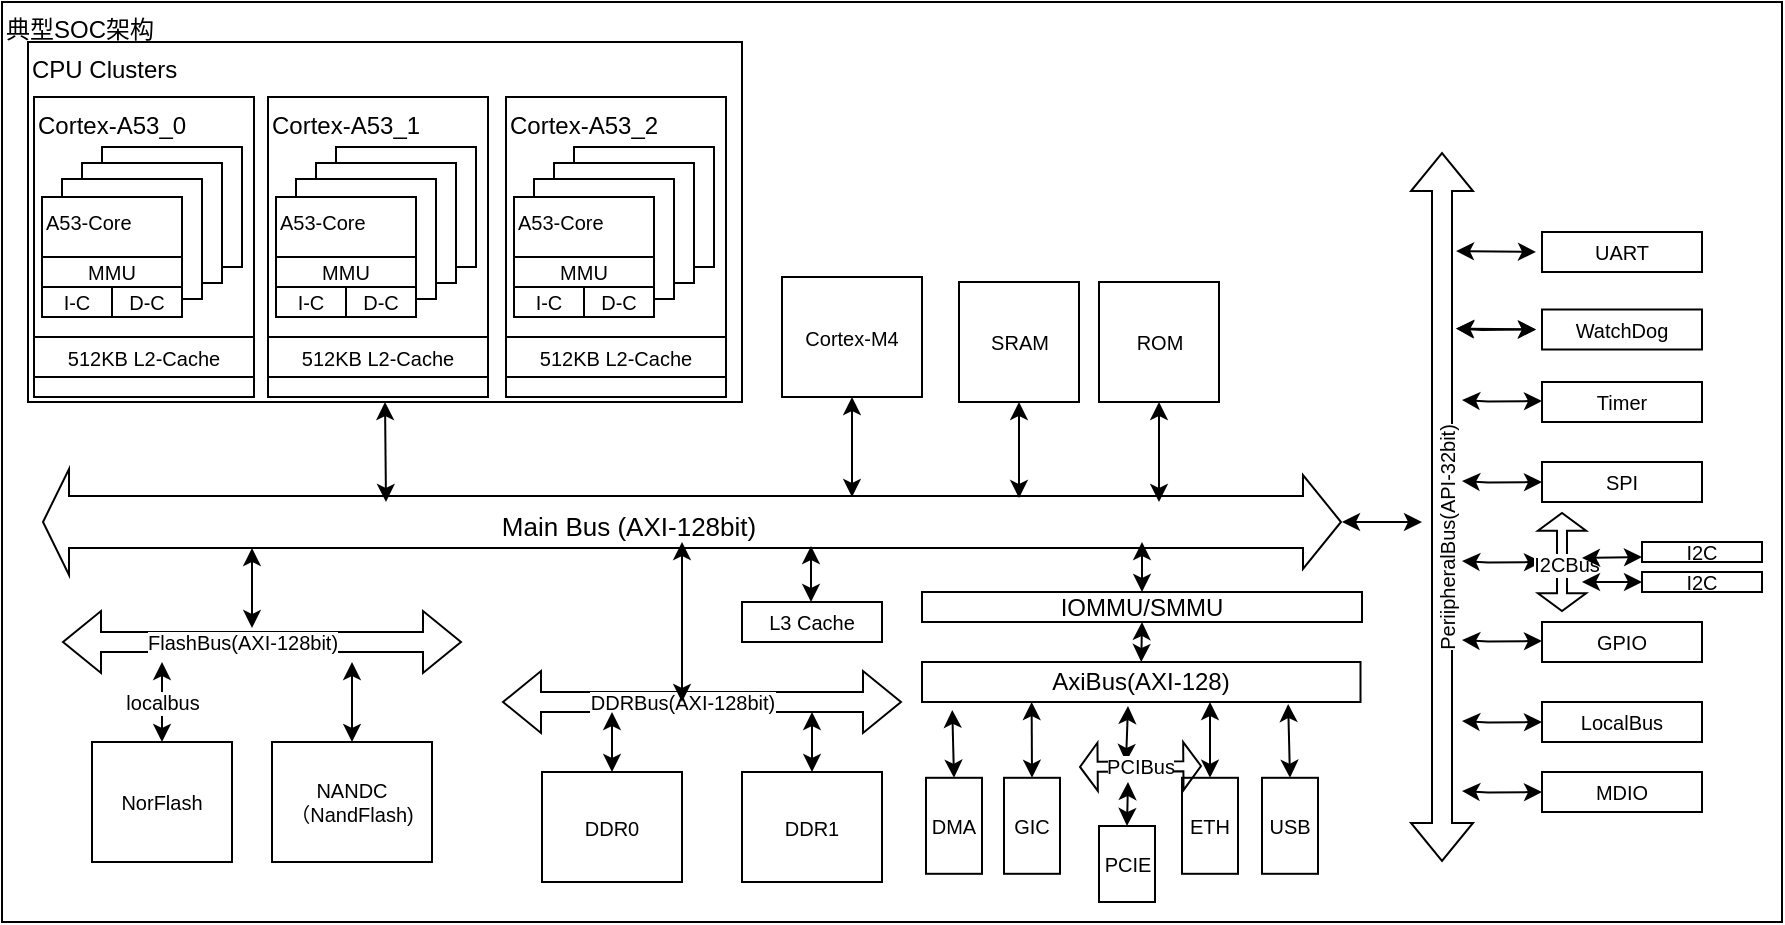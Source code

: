 <mxfile version="16.6.1" type="github" pages="2">
  <diagram id="RcyMune0KPW6Q-b5uWD_" name="SOC-ARCH">
    <mxGraphModel dx="1422" dy="849" grid="1" gridSize="10" guides="1" tooltips="1" connect="1" arrows="1" fold="1" page="1" pageScale="1" pageWidth="827" pageHeight="1169" math="0" shadow="0">
      <root>
        <mxCell id="0" />
        <mxCell id="1" parent="0" />
        <mxCell id="pj2IaiO7m8OMm6TyGpw1-1" value="&lt;font style=&quot;font-size: 12px&quot;&gt;典型SOC架构&lt;/font&gt;" style="rounded=0;whiteSpace=wrap;html=1;fontSize=8;align=left;verticalAlign=top;" vertex="1" parent="1">
          <mxGeometry x="20" y="50" width="890" height="460" as="geometry" />
        </mxCell>
        <mxCell id="pj2IaiO7m8OMm6TyGpw1-2" value="CPU Clusters" style="rounded=0;whiteSpace=wrap;html=1;align=left;verticalAlign=top;" vertex="1" parent="1">
          <mxGeometry x="33" y="70" width="357" height="180" as="geometry" />
        </mxCell>
        <mxCell id="pj2IaiO7m8OMm6TyGpw1-3" value="Cortex-A53_0" style="rounded=0;whiteSpace=wrap;html=1;align=left;horizontal=1;verticalAlign=top;" vertex="1" parent="1">
          <mxGeometry x="36" y="97.5" width="110" height="150" as="geometry" />
        </mxCell>
        <mxCell id="pj2IaiO7m8OMm6TyGpw1-4" value="" style="rounded=0;whiteSpace=wrap;html=1;align=left;verticalAlign=top;fontSize=9;" vertex="1" parent="1">
          <mxGeometry x="70" y="122.5" width="70" height="60" as="geometry" />
        </mxCell>
        <mxCell id="pj2IaiO7m8OMm6TyGpw1-5" value="" style="rounded=0;whiteSpace=wrap;html=1;align=left;verticalAlign=top;fontSize=9;" vertex="1" parent="1">
          <mxGeometry x="60" y="130.5" width="70" height="60" as="geometry" />
        </mxCell>
        <mxCell id="pj2IaiO7m8OMm6TyGpw1-6" value="" style="rounded=0;whiteSpace=wrap;html=1;align=left;verticalAlign=top;fontSize=9;" vertex="1" parent="1">
          <mxGeometry x="50" y="138.5" width="70" height="60" as="geometry" />
        </mxCell>
        <mxCell id="pj2IaiO7m8OMm6TyGpw1-7" value="&lt;span style=&quot;font-size: 10px&quot;&gt;A53-Core&lt;/span&gt;" style="rounded=0;whiteSpace=wrap;html=1;align=left;verticalAlign=top;fontSize=9;" vertex="1" parent="1">
          <mxGeometry x="40" y="147.5" width="70" height="60" as="geometry" />
        </mxCell>
        <mxCell id="pj2IaiO7m8OMm6TyGpw1-8" value="GIC" style="rounded=0;whiteSpace=wrap;html=1;fontSize=10;" vertex="1" parent="1">
          <mxGeometry x="521" y="437.9" width="28" height="48" as="geometry" />
        </mxCell>
        <mxCell id="pj2IaiO7m8OMm6TyGpw1-9" value="" style="shape=flexArrow;endArrow=classic;startArrow=classic;html=1;rounded=0;fontSize=10;startWidth=26;startSize=4;width=26;" edge="1" parent="1">
          <mxGeometry width="100" height="100" relative="1" as="geometry">
            <mxPoint x="40" y="310" as="sourcePoint" />
            <mxPoint x="690" y="310" as="targetPoint" />
          </mxGeometry>
        </mxCell>
        <mxCell id="pj2IaiO7m8OMm6TyGpw1-10" value="Main Bus (AXI-128bit)" style="edgeLabel;html=1;align=center;verticalAlign=middle;resizable=0;points=[];fontSize=13;" vertex="1" connectable="0" parent="pj2IaiO7m8OMm6TyGpw1-9">
          <mxGeometry x="-0.099" y="-2" relative="1" as="geometry">
            <mxPoint as="offset" />
          </mxGeometry>
        </mxCell>
        <mxCell id="pj2IaiO7m8OMm6TyGpw1-11" value="SRAM" style="rounded=0;whiteSpace=wrap;html=1;fontSize=10;" vertex="1" parent="1">
          <mxGeometry x="498.5" y="190" width="60" height="60" as="geometry" />
        </mxCell>
        <mxCell id="pj2IaiO7m8OMm6TyGpw1-12" value="NorFlash" style="rounded=0;whiteSpace=wrap;html=1;fontSize=10;" vertex="1" parent="1">
          <mxGeometry x="65" y="420" width="70" height="60" as="geometry" />
        </mxCell>
        <mxCell id="pj2IaiO7m8OMm6TyGpw1-13" value="DDR0" style="rounded=0;whiteSpace=wrap;html=1;fontSize=10;" vertex="1" parent="1">
          <mxGeometry x="290" y="435" width="70" height="55" as="geometry" />
        </mxCell>
        <mxCell id="pj2IaiO7m8OMm6TyGpw1-14" value="" style="shape=flexArrow;endArrow=classic;startArrow=classic;html=1;rounded=0;fontSize=10;" edge="1" parent="1">
          <mxGeometry width="100" height="100" relative="1" as="geometry">
            <mxPoint x="50" y="370" as="sourcePoint" />
            <mxPoint x="250" y="370" as="targetPoint" />
          </mxGeometry>
        </mxCell>
        <mxCell id="pj2IaiO7m8OMm6TyGpw1-15" value="FlashBus(AXI-128bit)" style="edgeLabel;html=1;align=center;verticalAlign=middle;resizable=0;points=[];fontSize=10;" vertex="1" connectable="0" parent="pj2IaiO7m8OMm6TyGpw1-14">
          <mxGeometry x="-0.099" y="-2" relative="1" as="geometry">
            <mxPoint y="-2" as="offset" />
          </mxGeometry>
        </mxCell>
        <mxCell id="pj2IaiO7m8OMm6TyGpw1-16" value="NANDC&lt;br&gt;（NandFlash)" style="rounded=0;whiteSpace=wrap;html=1;fontSize=10;" vertex="1" parent="1">
          <mxGeometry x="155" y="420" width="80" height="60" as="geometry" />
        </mxCell>
        <mxCell id="pj2IaiO7m8OMm6TyGpw1-17" value="DMA" style="rounded=0;whiteSpace=wrap;html=1;fontSize=10;" vertex="1" parent="1">
          <mxGeometry x="482" y="437.9" width="28" height="48" as="geometry" />
        </mxCell>
        <mxCell id="pj2IaiO7m8OMm6TyGpw1-18" value="" style="shape=flexArrow;endArrow=classic;startArrow=classic;html=1;rounded=0;fontSize=10;" edge="1" parent="1">
          <mxGeometry width="100" height="100" relative="1" as="geometry">
            <mxPoint x="270" y="400" as="sourcePoint" />
            <mxPoint x="470" y="400" as="targetPoint" />
          </mxGeometry>
        </mxCell>
        <mxCell id="pj2IaiO7m8OMm6TyGpw1-19" value="DDRBus(AXI-128bit)" style="edgeLabel;html=1;align=center;verticalAlign=middle;resizable=0;points=[];fontSize=10;" vertex="1" connectable="0" parent="pj2IaiO7m8OMm6TyGpw1-18">
          <mxGeometry x="-0.099" y="-2" relative="1" as="geometry">
            <mxPoint y="-2" as="offset" />
          </mxGeometry>
        </mxCell>
        <mxCell id="pj2IaiO7m8OMm6TyGpw1-20" value="MMU" style="rounded=0;whiteSpace=wrap;html=1;fontSize=10;" vertex="1" parent="1">
          <mxGeometry x="40" y="177.5" width="70" height="15" as="geometry" />
        </mxCell>
        <mxCell id="pj2IaiO7m8OMm6TyGpw1-21" value="IOMMU/SMMU" style="rounded=0;whiteSpace=wrap;html=1;fontSize=12;" vertex="1" parent="1">
          <mxGeometry x="480" y="345" width="220" height="15" as="geometry" />
        </mxCell>
        <mxCell id="pj2IaiO7m8OMm6TyGpw1-22" value="" style="endArrow=classic;startArrow=classic;html=1;rounded=0;fontSize=10;entryX=0.5;entryY=0;entryDx=0;entryDy=0;" edge="1" parent="1" target="pj2IaiO7m8OMm6TyGpw1-21">
          <mxGeometry width="50" height="50" relative="1" as="geometry">
            <mxPoint x="590" y="320" as="sourcePoint" />
            <mxPoint x="655" y="177.5" as="targetPoint" />
          </mxGeometry>
        </mxCell>
        <mxCell id="pj2IaiO7m8OMm6TyGpw1-23" value="PCIE" style="rounded=0;whiteSpace=wrap;html=1;fontSize=10;" vertex="1" parent="1">
          <mxGeometry x="568.5" y="462" width="28" height="38" as="geometry" />
        </mxCell>
        <mxCell id="pj2IaiO7m8OMm6TyGpw1-24" value="" style="endArrow=classic;startArrow=classic;html=1;rounded=0;fontSize=10;entryX=0.5;entryY=1;entryDx=0;entryDy=0;" edge="1" parent="1" target="pj2IaiO7m8OMm6TyGpw1-11">
          <mxGeometry width="50" height="50" relative="1" as="geometry">
            <mxPoint x="528.5" y="298.0" as="sourcePoint" />
            <mxPoint x="717" y="257.5" as="targetPoint" />
          </mxGeometry>
        </mxCell>
        <mxCell id="pj2IaiO7m8OMm6TyGpw1-25" value="" style="endArrow=classic;startArrow=classic;html=1;rounded=0;fontSize=10;entryX=0.5;entryY=0;entryDx=0;entryDy=0;exitX=0.25;exitY=1;exitDx=0;exitDy=0;" edge="1" parent="1" source="pj2IaiO7m8OMm6TyGpw1-50" target="pj2IaiO7m8OMm6TyGpw1-8">
          <mxGeometry width="50" height="50" relative="1" as="geometry">
            <mxPoint x="560" y="407.9" as="sourcePoint" />
            <mxPoint x="563" y="552.9" as="targetPoint" />
          </mxGeometry>
        </mxCell>
        <mxCell id="pj2IaiO7m8OMm6TyGpw1-26" value="" style="endArrow=classic;startArrow=classic;html=1;rounded=0;fontSize=10;entryX=0.5;entryY=1;entryDx=0;entryDy=0;" edge="1" parent="1" target="pj2IaiO7m8OMm6TyGpw1-2">
          <mxGeometry width="50" height="50" relative="1" as="geometry">
            <mxPoint x="212" y="300" as="sourcePoint" />
            <mxPoint x="485" y="260" as="targetPoint" />
          </mxGeometry>
        </mxCell>
        <mxCell id="pj2IaiO7m8OMm6TyGpw1-27" value="" style="endArrow=classic;startArrow=classic;html=1;rounded=0;fontSize=10;" edge="1" parent="1">
          <mxGeometry width="50" height="50" relative="1" as="geometry">
            <mxPoint x="145" y="363" as="sourcePoint" />
            <mxPoint x="145" y="323.0" as="targetPoint" />
          </mxGeometry>
        </mxCell>
        <mxCell id="pj2IaiO7m8OMm6TyGpw1-28" value="localbus" style="endArrow=classic;startArrow=classic;html=1;rounded=0;fontSize=10;" edge="1" parent="1">
          <mxGeometry width="50" height="50" relative="1" as="geometry">
            <mxPoint x="100" y="420" as="sourcePoint" />
            <mxPoint x="100" y="380" as="targetPoint" />
          </mxGeometry>
        </mxCell>
        <mxCell id="pj2IaiO7m8OMm6TyGpw1-29" value="" style="endArrow=classic;startArrow=classic;html=1;rounded=0;fontSize=10;" edge="1" parent="1">
          <mxGeometry width="50" height="50" relative="1" as="geometry">
            <mxPoint x="195" y="420" as="sourcePoint" />
            <mxPoint x="195" y="380" as="targetPoint" />
          </mxGeometry>
        </mxCell>
        <mxCell id="pj2IaiO7m8OMm6TyGpw1-30" value="DDR1" style="rounded=0;whiteSpace=wrap;html=1;fontSize=10;" vertex="1" parent="1">
          <mxGeometry x="390" y="435" width="70" height="55" as="geometry" />
        </mxCell>
        <mxCell id="pj2IaiO7m8OMm6TyGpw1-31" value="" style="endArrow=classic;startArrow=classic;html=1;rounded=0;fontSize=10;" edge="1" parent="1">
          <mxGeometry width="50" height="50" relative="1" as="geometry">
            <mxPoint x="424.5" y="350" as="sourcePoint" />
            <mxPoint x="424.5" y="322" as="targetPoint" />
          </mxGeometry>
        </mxCell>
        <mxCell id="pj2IaiO7m8OMm6TyGpw1-32" value="" style="endArrow=classic;startArrow=classic;html=1;rounded=0;fontSize=10;exitX=0.5;exitY=0;exitDx=0;exitDy=0;" edge="1" parent="1" source="pj2IaiO7m8OMm6TyGpw1-13">
          <mxGeometry width="50" height="50" relative="1" as="geometry">
            <mxPoint x="370" y="385" as="sourcePoint" />
            <mxPoint x="325" y="405" as="targetPoint" />
          </mxGeometry>
        </mxCell>
        <mxCell id="pj2IaiO7m8OMm6TyGpw1-33" value="" style="endArrow=classic;startArrow=classic;html=1;rounded=0;fontSize=10;exitX=0.5;exitY=0;exitDx=0;exitDy=0;" edge="1" parent="1" source="pj2IaiO7m8OMm6TyGpw1-30">
          <mxGeometry width="50" height="50" relative="1" as="geometry">
            <mxPoint x="335" y="445" as="sourcePoint" />
            <mxPoint x="425" y="405" as="targetPoint" />
          </mxGeometry>
        </mxCell>
        <mxCell id="pj2IaiO7m8OMm6TyGpw1-34" value="" style="shape=flexArrow;endArrow=classic;startArrow=classic;html=1;rounded=0;fontSize=10;" edge="1" parent="1">
          <mxGeometry width="100" height="100" relative="1" as="geometry">
            <mxPoint x="740" y="480" as="sourcePoint" />
            <mxPoint x="740" y="125" as="targetPoint" />
          </mxGeometry>
        </mxCell>
        <mxCell id="pj2IaiO7m8OMm6TyGpw1-35" value="PeriipheralBus(API-32bit)" style="edgeLabel;html=1;align=center;verticalAlign=middle;resizable=0;points=[];fontSize=10;horizontal=0;" vertex="1" connectable="0" parent="pj2IaiO7m8OMm6TyGpw1-34">
          <mxGeometry x="-0.099" y="-2" relative="1" as="geometry">
            <mxPoint y="-2" as="offset" />
          </mxGeometry>
        </mxCell>
        <mxCell id="pj2IaiO7m8OMm6TyGpw1-36" value="" style="endArrow=classic;startArrow=classic;html=1;rounded=0;fontSize=10;" edge="1" parent="1">
          <mxGeometry width="50" height="50" relative="1" as="geometry">
            <mxPoint x="690" y="310" as="sourcePoint" />
            <mxPoint x="730" y="310" as="targetPoint" />
          </mxGeometry>
        </mxCell>
        <mxCell id="pj2IaiO7m8OMm6TyGpw1-37" value="UART" style="rounded=0;whiteSpace=wrap;html=1;fontSize=10;horizontal=1;" vertex="1" parent="1">
          <mxGeometry x="790" y="165" width="80" height="20" as="geometry" />
        </mxCell>
        <mxCell id="pj2IaiO7m8OMm6TyGpw1-38" value="" style="endArrow=classic;startArrow=classic;html=1;rounded=0;fontSize=10;" edge="1" parent="1">
          <mxGeometry width="50" height="50" relative="1" as="geometry">
            <mxPoint x="747.0" y="174.5" as="sourcePoint" />
            <mxPoint x="787.0" y="175" as="targetPoint" />
          </mxGeometry>
        </mxCell>
        <mxCell id="pj2IaiO7m8OMm6TyGpw1-39" value="Cortex-M4" style="rounded=0;whiteSpace=wrap;html=1;fontSize=10;" vertex="1" parent="1">
          <mxGeometry x="410" y="187.5" width="70" height="60" as="geometry" />
        </mxCell>
        <mxCell id="pj2IaiO7m8OMm6TyGpw1-40" value="" style="endArrow=classic;startArrow=classic;html=1;rounded=0;fontSize=10;entryX=0.5;entryY=1;entryDx=0;entryDy=0;" edge="1" parent="1" target="pj2IaiO7m8OMm6TyGpw1-39">
          <mxGeometry width="50" height="50" relative="1" as="geometry">
            <mxPoint x="445" y="297.5" as="sourcePoint" />
            <mxPoint x="595" y="257.5" as="targetPoint" />
          </mxGeometry>
        </mxCell>
        <mxCell id="pj2IaiO7m8OMm6TyGpw1-41" value="WatchDog" style="rounded=0;whiteSpace=wrap;html=1;fontSize=10;horizontal=1;" vertex="1" parent="1">
          <mxGeometry x="790" y="203.75" width="80" height="20" as="geometry" />
        </mxCell>
        <mxCell id="pj2IaiO7m8OMm6TyGpw1-42" value="Timer" style="rounded=0;whiteSpace=wrap;html=1;fontSize=10;horizontal=1;" vertex="1" parent="1">
          <mxGeometry x="790" y="240" width="80" height="20" as="geometry" />
        </mxCell>
        <mxCell id="pj2IaiO7m8OMm6TyGpw1-43" value="SPI" style="rounded=0;whiteSpace=wrap;html=1;fontSize=10;horizontal=1;" vertex="1" parent="1">
          <mxGeometry x="790" y="280" width="80" height="20" as="geometry" />
        </mxCell>
        <mxCell id="pj2IaiO7m8OMm6TyGpw1-44" value="I2C" style="rounded=0;whiteSpace=wrap;html=1;fontSize=10;horizontal=1;" vertex="1" parent="1">
          <mxGeometry x="840" y="320" width="60" height="10" as="geometry" />
        </mxCell>
        <mxCell id="pj2IaiO7m8OMm6TyGpw1-45" value="GPIO" style="rounded=0;whiteSpace=wrap;html=1;fontSize=10;horizontal=1;" vertex="1" parent="1">
          <mxGeometry x="790" y="360" width="80" height="20" as="geometry" />
        </mxCell>
        <mxCell id="pj2IaiO7m8OMm6TyGpw1-46" value="ROM" style="rounded=0;whiteSpace=wrap;html=1;fontSize=10;" vertex="1" parent="1">
          <mxGeometry x="568.5" y="190" width="60" height="60" as="geometry" />
        </mxCell>
        <mxCell id="pj2IaiO7m8OMm6TyGpw1-47" value="" style="endArrow=classic;startArrow=classic;html=1;rounded=0;fontSize=10;entryX=0.5;entryY=1;entryDx=0;entryDy=0;" edge="1" parent="1" target="pj2IaiO7m8OMm6TyGpw1-46">
          <mxGeometry width="50" height="50" relative="1" as="geometry">
            <mxPoint x="598.5" y="300" as="sourcePoint" />
            <mxPoint x="538.5" y="260" as="targetPoint" />
          </mxGeometry>
        </mxCell>
        <mxCell id="pj2IaiO7m8OMm6TyGpw1-48" value="L3 Cache" style="rounded=0;whiteSpace=wrap;html=1;fontSize=10;" vertex="1" parent="1">
          <mxGeometry x="390" y="350" width="70" height="20" as="geometry" />
        </mxCell>
        <mxCell id="pj2IaiO7m8OMm6TyGpw1-49" value="" style="endArrow=classic;startArrow=classic;html=1;rounded=0;fontSize=10;" edge="1" parent="1">
          <mxGeometry width="50" height="50" relative="1" as="geometry">
            <mxPoint x="360" y="400" as="sourcePoint" />
            <mxPoint x="360" y="320" as="targetPoint" />
          </mxGeometry>
        </mxCell>
        <mxCell id="pj2IaiO7m8OMm6TyGpw1-50" value="AxiBus(AXI-128)" style="rounded=0;whiteSpace=wrap;html=1;fontSize=12;" vertex="1" parent="1">
          <mxGeometry x="480" y="380" width="219.25" height="20" as="geometry" />
        </mxCell>
        <mxCell id="pj2IaiO7m8OMm6TyGpw1-51" value="" style="endArrow=classic;startArrow=classic;html=1;rounded=0;fontSize=10;entryX=0.5;entryY=0;entryDx=0;entryDy=0;exitX=0.5;exitY=1;exitDx=0;exitDy=0;" edge="1" parent="1" source="pj2IaiO7m8OMm6TyGpw1-21" target="pj2IaiO7m8OMm6TyGpw1-50">
          <mxGeometry width="50" height="50" relative="1" as="geometry">
            <mxPoint x="570" y="370" as="sourcePoint" />
            <mxPoint x="580" y="358" as="targetPoint" />
          </mxGeometry>
        </mxCell>
        <mxCell id="pj2IaiO7m8OMm6TyGpw1-52" value="ETH" style="rounded=0;whiteSpace=wrap;html=1;fontSize=10;" vertex="1" parent="1">
          <mxGeometry x="610" y="437.9" width="28" height="48" as="geometry" />
        </mxCell>
        <mxCell id="pj2IaiO7m8OMm6TyGpw1-53" value="" style="endArrow=classic;startArrow=classic;html=1;rounded=0;fontSize=10;" edge="1" parent="1">
          <mxGeometry width="50" height="50" relative="1" as="geometry">
            <mxPoint x="747.0" y="213.25" as="sourcePoint" />
            <mxPoint x="787.0" y="213.75" as="targetPoint" />
          </mxGeometry>
        </mxCell>
        <mxCell id="pj2IaiO7m8OMm6TyGpw1-54" value="" style="endArrow=classic;startArrow=classic;html=1;rounded=0;fontSize=10;" edge="1" parent="1">
          <mxGeometry width="50" height="50" relative="1" as="geometry">
            <mxPoint x="747.0" y="213.25" as="sourcePoint" />
            <mxPoint x="787.0" y="213.75" as="targetPoint" />
            <Array as="points">
              <mxPoint x="760" y="214" />
            </Array>
          </mxGeometry>
        </mxCell>
        <mxCell id="pj2IaiO7m8OMm6TyGpw1-55" value="" style="endArrow=classic;startArrow=classic;html=1;rounded=0;fontSize=10;" edge="1" parent="1">
          <mxGeometry width="50" height="50" relative="1" as="geometry">
            <mxPoint x="750" y="249.0" as="sourcePoint" />
            <mxPoint x="790" y="249.5" as="targetPoint" />
            <Array as="points">
              <mxPoint x="763" y="249.75" />
            </Array>
          </mxGeometry>
        </mxCell>
        <mxCell id="pj2IaiO7m8OMm6TyGpw1-56" value="" style="endArrow=classic;startArrow=classic;html=1;rounded=0;fontSize=10;" edge="1" parent="1">
          <mxGeometry width="50" height="50" relative="1" as="geometry">
            <mxPoint x="750" y="289.5" as="sourcePoint" />
            <mxPoint x="790" y="290" as="targetPoint" />
            <Array as="points">
              <mxPoint x="763" y="290.25" />
            </Array>
          </mxGeometry>
        </mxCell>
        <mxCell id="pj2IaiO7m8OMm6TyGpw1-57" value="" style="endArrow=classic;startArrow=classic;html=1;rounded=0;fontSize=10;" edge="1" parent="1">
          <mxGeometry width="50" height="50" relative="1" as="geometry">
            <mxPoint x="750" y="329.5" as="sourcePoint" />
            <mxPoint x="790" y="330" as="targetPoint" />
            <Array as="points">
              <mxPoint x="763" y="330.25" />
            </Array>
          </mxGeometry>
        </mxCell>
        <mxCell id="pj2IaiO7m8OMm6TyGpw1-58" value="" style="endArrow=classic;startArrow=classic;html=1;rounded=0;fontSize=10;" edge="1" parent="1">
          <mxGeometry width="50" height="50" relative="1" as="geometry">
            <mxPoint x="750" y="369" as="sourcePoint" />
            <mxPoint x="790" y="369.5" as="targetPoint" />
            <Array as="points">
              <mxPoint x="763" y="369.75" />
            </Array>
          </mxGeometry>
        </mxCell>
        <mxCell id="pj2IaiO7m8OMm6TyGpw1-59" value="LocalBus" style="rounded=0;whiteSpace=wrap;html=1;fontSize=10;horizontal=1;" vertex="1" parent="1">
          <mxGeometry x="790" y="400" width="80" height="20" as="geometry" />
        </mxCell>
        <mxCell id="pj2IaiO7m8OMm6TyGpw1-60" value="MDIO" style="rounded=0;whiteSpace=wrap;html=1;fontSize=10;horizontal=1;" vertex="1" parent="1">
          <mxGeometry x="790" y="435" width="80" height="20" as="geometry" />
        </mxCell>
        <mxCell id="pj2IaiO7m8OMm6TyGpw1-61" value="" style="endArrow=classic;startArrow=classic;html=1;rounded=0;fontSize=10;" edge="1" parent="1">
          <mxGeometry width="50" height="50" relative="1" as="geometry">
            <mxPoint x="750" y="409.5" as="sourcePoint" />
            <mxPoint x="790" y="410" as="targetPoint" />
            <Array as="points">
              <mxPoint x="763" y="410.25" />
            </Array>
          </mxGeometry>
        </mxCell>
        <mxCell id="pj2IaiO7m8OMm6TyGpw1-62" value="" style="endArrow=classic;startArrow=classic;html=1;rounded=0;fontSize=10;" edge="1" parent="1">
          <mxGeometry width="50" height="50" relative="1" as="geometry">
            <mxPoint x="750" y="444.5" as="sourcePoint" />
            <mxPoint x="790" y="445" as="targetPoint" />
            <Array as="points">
              <mxPoint x="763" y="445.25" />
            </Array>
          </mxGeometry>
        </mxCell>
        <mxCell id="pj2IaiO7m8OMm6TyGpw1-63" value="&lt;font style=&quot;font-size: 10px&quot;&gt;I-C&lt;/font&gt;" style="rounded=0;whiteSpace=wrap;html=1;fontSize=7;" vertex="1" parent="1">
          <mxGeometry x="40" y="192.5" width="35" height="15" as="geometry" />
        </mxCell>
        <mxCell id="pj2IaiO7m8OMm6TyGpw1-64" value="D-C" style="rounded=0;whiteSpace=wrap;html=1;fontSize=10;" vertex="1" parent="1">
          <mxGeometry x="75" y="192.5" width="35" height="15" as="geometry" />
        </mxCell>
        <mxCell id="pj2IaiO7m8OMm6TyGpw1-65" value="512KB L2-Cache" style="rounded=0;whiteSpace=wrap;html=1;fontSize=10;" vertex="1" parent="1">
          <mxGeometry x="36" y="217.5" width="110" height="20" as="geometry" />
        </mxCell>
        <mxCell id="pj2IaiO7m8OMm6TyGpw1-66" value="Cortex-A53_1" style="rounded=0;whiteSpace=wrap;html=1;align=left;horizontal=1;verticalAlign=top;" vertex="1" parent="1">
          <mxGeometry x="153" y="97.5" width="110" height="150" as="geometry" />
        </mxCell>
        <mxCell id="pj2IaiO7m8OMm6TyGpw1-67" value="" style="rounded=0;whiteSpace=wrap;html=1;align=left;verticalAlign=top;fontSize=9;" vertex="1" parent="1">
          <mxGeometry x="187" y="122.5" width="70" height="60" as="geometry" />
        </mxCell>
        <mxCell id="pj2IaiO7m8OMm6TyGpw1-68" value="" style="rounded=0;whiteSpace=wrap;html=1;align=left;verticalAlign=top;fontSize=9;" vertex="1" parent="1">
          <mxGeometry x="177" y="130.5" width="70" height="60" as="geometry" />
        </mxCell>
        <mxCell id="pj2IaiO7m8OMm6TyGpw1-69" value="" style="rounded=0;whiteSpace=wrap;html=1;align=left;verticalAlign=top;fontSize=9;" vertex="1" parent="1">
          <mxGeometry x="167" y="138.5" width="70" height="60" as="geometry" />
        </mxCell>
        <mxCell id="pj2IaiO7m8OMm6TyGpw1-70" value="&lt;span style=&quot;font-size: 10px&quot;&gt;A53-Core&lt;/span&gt;" style="rounded=0;whiteSpace=wrap;html=1;align=left;verticalAlign=top;fontSize=9;" vertex="1" parent="1">
          <mxGeometry x="157" y="147.5" width="70" height="60" as="geometry" />
        </mxCell>
        <mxCell id="pj2IaiO7m8OMm6TyGpw1-71" value="MMU" style="rounded=0;whiteSpace=wrap;html=1;fontSize=10;" vertex="1" parent="1">
          <mxGeometry x="157" y="177.5" width="70" height="15" as="geometry" />
        </mxCell>
        <mxCell id="pj2IaiO7m8OMm6TyGpw1-72" value="I-C" style="rounded=0;whiteSpace=wrap;html=1;fontSize=10;" vertex="1" parent="1">
          <mxGeometry x="157" y="192.5" width="35" height="15" as="geometry" />
        </mxCell>
        <mxCell id="pj2IaiO7m8OMm6TyGpw1-73" value="D-C" style="rounded=0;whiteSpace=wrap;html=1;fontSize=10;" vertex="1" parent="1">
          <mxGeometry x="192" y="192.5" width="35" height="15" as="geometry" />
        </mxCell>
        <mxCell id="pj2IaiO7m8OMm6TyGpw1-74" value="512KB L2-Cache" style="rounded=0;whiteSpace=wrap;html=1;fontSize=10;" vertex="1" parent="1">
          <mxGeometry x="153" y="217.5" width="110" height="20" as="geometry" />
        </mxCell>
        <mxCell id="pj2IaiO7m8OMm6TyGpw1-75" value="Cortex-A53_2" style="rounded=0;whiteSpace=wrap;html=1;align=left;horizontal=1;verticalAlign=top;" vertex="1" parent="1">
          <mxGeometry x="272" y="97.5" width="110" height="150" as="geometry" />
        </mxCell>
        <mxCell id="pj2IaiO7m8OMm6TyGpw1-76" value="" style="rounded=0;whiteSpace=wrap;html=1;align=left;verticalAlign=top;fontSize=9;" vertex="1" parent="1">
          <mxGeometry x="306" y="122.5" width="70" height="60" as="geometry" />
        </mxCell>
        <mxCell id="pj2IaiO7m8OMm6TyGpw1-77" value="" style="rounded=0;whiteSpace=wrap;html=1;align=left;verticalAlign=top;fontSize=9;" vertex="1" parent="1">
          <mxGeometry x="296" y="130.5" width="70" height="60" as="geometry" />
        </mxCell>
        <mxCell id="pj2IaiO7m8OMm6TyGpw1-78" value="" style="rounded=0;whiteSpace=wrap;html=1;align=left;verticalAlign=top;fontSize=9;" vertex="1" parent="1">
          <mxGeometry x="286" y="138.5" width="70" height="60" as="geometry" />
        </mxCell>
        <mxCell id="pj2IaiO7m8OMm6TyGpw1-79" value="&lt;span style=&quot;font-size: 10px&quot;&gt;A53-Core&lt;/span&gt;" style="rounded=0;whiteSpace=wrap;html=1;align=left;verticalAlign=top;fontSize=9;" vertex="1" parent="1">
          <mxGeometry x="276" y="147.5" width="70" height="60" as="geometry" />
        </mxCell>
        <mxCell id="pj2IaiO7m8OMm6TyGpw1-80" value="MMU" style="rounded=0;whiteSpace=wrap;html=1;fontSize=10;" vertex="1" parent="1">
          <mxGeometry x="276" y="177.5" width="70" height="15" as="geometry" />
        </mxCell>
        <mxCell id="pj2IaiO7m8OMm6TyGpw1-81" value="I-C" style="rounded=0;whiteSpace=wrap;html=1;fontSize=10;" vertex="1" parent="1">
          <mxGeometry x="276" y="192.5" width="35" height="15" as="geometry" />
        </mxCell>
        <mxCell id="pj2IaiO7m8OMm6TyGpw1-82" value="D-C" style="rounded=0;whiteSpace=wrap;html=1;fontSize=10;" vertex="1" parent="1">
          <mxGeometry x="311" y="192.5" width="35" height="15" as="geometry" />
        </mxCell>
        <mxCell id="pj2IaiO7m8OMm6TyGpw1-83" value="512KB L2-Cache" style="rounded=0;whiteSpace=wrap;html=1;fontSize=10;" vertex="1" parent="1">
          <mxGeometry x="272" y="217.5" width="110" height="20" as="geometry" />
        </mxCell>
        <mxCell id="pj2IaiO7m8OMm6TyGpw1-84" value="USB" style="rounded=0;whiteSpace=wrap;html=1;fontSize=10;" vertex="1" parent="1">
          <mxGeometry x="650" y="437.9" width="28" height="48" as="geometry" />
        </mxCell>
        <mxCell id="pj2IaiO7m8OMm6TyGpw1-85" value="" style="endArrow=classic;startArrow=classic;html=1;rounded=0;fontSize=10;" edge="1" parent="1">
          <mxGeometry width="50" height="50" relative="1" as="geometry">
            <mxPoint x="583" y="402" as="sourcePoint" />
            <mxPoint x="582.0" y="430" as="targetPoint" />
          </mxGeometry>
        </mxCell>
        <mxCell id="pj2IaiO7m8OMm6TyGpw1-86" value="" style="endArrow=classic;startArrow=classic;html=1;rounded=0;fontSize=10;entryX=0.5;entryY=0;entryDx=0;entryDy=0;" edge="1" parent="1" target="pj2IaiO7m8OMm6TyGpw1-52">
          <mxGeometry width="50" height="50" relative="1" as="geometry">
            <mxPoint x="624.0" y="400" as="sourcePoint" />
            <mxPoint x="592.5" y="447.9" as="targetPoint" />
          </mxGeometry>
        </mxCell>
        <mxCell id="pj2IaiO7m8OMm6TyGpw1-87" value="" style="endArrow=classic;startArrow=classic;html=1;rounded=0;fontSize=10;entryX=0.5;entryY=0;entryDx=0;entryDy=0;exitX=0.835;exitY=1.05;exitDx=0;exitDy=0;exitPerimeter=0;" edge="1" parent="1" source="pj2IaiO7m8OMm6TyGpw1-50" target="pj2IaiO7m8OMm6TyGpw1-84">
          <mxGeometry width="50" height="50" relative="1" as="geometry">
            <mxPoint x="630.101" y="410" as="sourcePoint" />
            <mxPoint x="634" y="447.9" as="targetPoint" />
          </mxGeometry>
        </mxCell>
        <mxCell id="pj2IaiO7m8OMm6TyGpw1-88" value="" style="endArrow=classic;startArrow=classic;html=1;fontSize=12;exitX=0.5;exitY=0;exitDx=0;exitDy=0;entryX=0.069;entryY=1.197;entryDx=0;entryDy=0;entryPerimeter=0;" edge="1" parent="1" source="pj2IaiO7m8OMm6TyGpw1-17" target="pj2IaiO7m8OMm6TyGpw1-50">
          <mxGeometry width="50" height="50" relative="1" as="geometry">
            <mxPoint x="470" y="580" as="sourcePoint" />
            <mxPoint x="520" y="530" as="targetPoint" />
          </mxGeometry>
        </mxCell>
        <mxCell id="pj2IaiO7m8OMm6TyGpw1-89" value="" style="shape=flexArrow;endArrow=classic;startArrow=classic;html=1;rounded=0;fontSize=10;width=5;endSize=2.608;endWidth=18.056;startWidth=18.056;startSize=2.608;" edge="1" parent="1">
          <mxGeometry width="100" height="100" relative="1" as="geometry">
            <mxPoint x="800" y="355" as="sourcePoint" />
            <mxPoint x="800" y="305" as="targetPoint" />
          </mxGeometry>
        </mxCell>
        <mxCell id="pj2IaiO7m8OMm6TyGpw1-90" value="I2CBus" style="edgeLabel;html=1;align=center;verticalAlign=middle;resizable=0;points=[];fontSize=10;" vertex="1" connectable="0" parent="pj2IaiO7m8OMm6TyGpw1-89">
          <mxGeometry x="-0.099" y="-2" relative="1" as="geometry">
            <mxPoint y="-2" as="offset" />
          </mxGeometry>
        </mxCell>
        <mxCell id="pj2IaiO7m8OMm6TyGpw1-91" value="" style="endArrow=classic;startArrow=classic;html=1;rounded=0;fontSize=10;entryX=0;entryY=0.75;entryDx=0;entryDy=0;" edge="1" parent="1" target="pj2IaiO7m8OMm6TyGpw1-44">
          <mxGeometry width="50" height="50" relative="1" as="geometry">
            <mxPoint x="810" y="328.0" as="sourcePoint" />
            <mxPoint x="797" y="185" as="targetPoint" />
          </mxGeometry>
        </mxCell>
        <mxCell id="pj2IaiO7m8OMm6TyGpw1-92" value="I2C" style="rounded=0;whiteSpace=wrap;html=1;fontSize=10;horizontal=1;" vertex="1" parent="1">
          <mxGeometry x="840" y="335" width="60" height="10" as="geometry" />
        </mxCell>
        <mxCell id="pj2IaiO7m8OMm6TyGpw1-93" value="" style="endArrow=classic;startArrow=classic;html=1;rounded=0;fontSize=10;entryX=0;entryY=0.5;entryDx=0;entryDy=0;" edge="1" parent="1" target="pj2IaiO7m8OMm6TyGpw1-92">
          <mxGeometry width="50" height="50" relative="1" as="geometry">
            <mxPoint x="810" y="340" as="sourcePoint" />
            <mxPoint x="807" y="195" as="targetPoint" />
          </mxGeometry>
        </mxCell>
        <mxCell id="pj2IaiO7m8OMm6TyGpw1-94" value="PCIBus" style="shape=flexArrow;endArrow=classic;startArrow=classic;html=1;rounded=0;fontSize=10;width=5;endSize=2.608;endWidth=18.056;startWidth=18.056;startSize=2.608;" edge="1" parent="1">
          <mxGeometry width="100" height="100" relative="1" as="geometry">
            <mxPoint x="558.5" y="432.48" as="sourcePoint" />
            <mxPoint x="620" y="432" as="targetPoint" />
          </mxGeometry>
        </mxCell>
        <mxCell id="pj2IaiO7m8OMm6TyGpw1-95" value="" style="endArrow=classic;startArrow=classic;html=1;rounded=0;fontSize=10;entryX=0.5;entryY=0;entryDx=0;entryDy=0;" edge="1" parent="1" target="pj2IaiO7m8OMm6TyGpw1-23">
          <mxGeometry width="50" height="50" relative="1" as="geometry">
            <mxPoint x="583" y="440" as="sourcePoint" />
            <mxPoint x="592" y="440" as="targetPoint" />
          </mxGeometry>
        </mxCell>
      </root>
    </mxGraphModel>
  </diagram>
  <diagram id="nzgBVPFBzrDuf9nMlHNh" name="QEMU-ARCH">
    <mxGraphModel dx="1422" dy="849" grid="1" gridSize="10" guides="1" tooltips="1" connect="1" arrows="1" fold="1" page="1" pageScale="1" pageWidth="827" pageHeight="1169" math="0" shadow="0">
      <root>
        <mxCell id="qz6yE31RNA0X8FO_8M00-0" />
        <mxCell id="qz6yE31RNA0X8FO_8M00-1" parent="qz6yE31RNA0X8FO_8M00-0" />
        <mxCell id="YLtBUcYT7DvWeZ0o3kUy-0" value="&lt;font style=&quot;font-size: 12px&quot;&gt;典型SOC架构&lt;/font&gt;" style="rounded=0;whiteSpace=wrap;html=1;fontSize=8;align=left;verticalAlign=top;" vertex="1" parent="qz6yE31RNA0X8FO_8M00-1">
          <mxGeometry x="20" y="40" width="860" height="480" as="geometry" />
        </mxCell>
        <mxCell id="qz6yE31RNA0X8FO_8M00-91" value="SampleMachineState/Class" style="text;whiteSpace=wrap;html=1;fontSize=8;fillColor=#fff2cc;strokeColor=#d6b656;" parent="qz6yE31RNA0X8FO_8M00-1" vertex="1">
          <mxGeometry x="88" y="45" width="152" height="20" as="geometry" />
        </mxCell>
        <mxCell id="YLtBUcYT7DvWeZ0o3kUy-1" value="CPU Clusters" style="rounded=0;whiteSpace=wrap;html=1;align=left;verticalAlign=top;" vertex="1" parent="qz6yE31RNA0X8FO_8M00-1">
          <mxGeometry x="33" y="70" width="357" height="180" as="geometry" />
        </mxCell>
        <mxCell id="YLtBUcYT7DvWeZ0o3kUy-2" value="Cortex-A53_0" style="rounded=0;whiteSpace=wrap;html=1;align=left;horizontal=1;verticalAlign=top;" vertex="1" parent="qz6yE31RNA0X8FO_8M00-1">
          <mxGeometry x="36" y="97.5" width="110" height="150" as="geometry" />
        </mxCell>
        <mxCell id="YLtBUcYT7DvWeZ0o3kUy-3" value="" style="rounded=0;whiteSpace=wrap;html=1;align=left;verticalAlign=top;fontSize=9;" vertex="1" parent="qz6yE31RNA0X8FO_8M00-1">
          <mxGeometry x="70" y="122.5" width="70" height="60" as="geometry" />
        </mxCell>
        <mxCell id="YLtBUcYT7DvWeZ0o3kUy-4" value="" style="rounded=0;whiteSpace=wrap;html=1;align=left;verticalAlign=top;fontSize=9;" vertex="1" parent="qz6yE31RNA0X8FO_8M00-1">
          <mxGeometry x="60" y="130.5" width="70" height="60" as="geometry" />
        </mxCell>
        <mxCell id="YLtBUcYT7DvWeZ0o3kUy-5" value="" style="rounded=0;whiteSpace=wrap;html=1;align=left;verticalAlign=top;fontSize=9;" vertex="1" parent="qz6yE31RNA0X8FO_8M00-1">
          <mxGeometry x="50" y="138.5" width="70" height="60" as="geometry" />
        </mxCell>
        <mxCell id="YLtBUcYT7DvWeZ0o3kUy-6" value="&lt;span style=&quot;font-size: 10px&quot;&gt;A53-Core&lt;/span&gt;" style="rounded=0;whiteSpace=wrap;html=1;align=left;verticalAlign=top;fontSize=9;" vertex="1" parent="qz6yE31RNA0X8FO_8M00-1">
          <mxGeometry x="40" y="147.5" width="70" height="60" as="geometry" />
        </mxCell>
        <mxCell id="YLtBUcYT7DvWeZ0o3kUy-7" value="GIC" style="rounded=0;whiteSpace=wrap;html=1;fontSize=10;" vertex="1" parent="qz6yE31RNA0X8FO_8M00-1">
          <mxGeometry x="540" y="450" width="40" height="60" as="geometry" />
        </mxCell>
        <mxCell id="YLtBUcYT7DvWeZ0o3kUy-8" value="" style="shape=flexArrow;endArrow=classic;startArrow=classic;html=1;rounded=0;fontSize=10;startWidth=26;startSize=4;width=26;" edge="1" parent="qz6yE31RNA0X8FO_8M00-1">
          <mxGeometry width="100" height="100" relative="1" as="geometry">
            <mxPoint x="40" y="310" as="sourcePoint" />
            <mxPoint x="690" y="310" as="targetPoint" />
          </mxGeometry>
        </mxCell>
        <mxCell id="YLtBUcYT7DvWeZ0o3kUy-9" value="Main Bus (AXI-128bit)" style="edgeLabel;html=1;align=center;verticalAlign=middle;resizable=0;points=[];fontSize=13;" vertex="1" connectable="0" parent="YLtBUcYT7DvWeZ0o3kUy-8">
          <mxGeometry x="-0.099" y="-2" relative="1" as="geometry">
            <mxPoint as="offset" />
          </mxGeometry>
        </mxCell>
        <mxCell id="YLtBUcYT7DvWeZ0o3kUy-10" value="SRAM" style="rounded=0;whiteSpace=wrap;html=1;fontSize=10;" vertex="1" parent="qz6yE31RNA0X8FO_8M00-1">
          <mxGeometry x="498.5" y="190" width="60" height="60" as="geometry" />
        </mxCell>
        <mxCell id="YLtBUcYT7DvWeZ0o3kUy-11" value="NorFlash" style="rounded=0;whiteSpace=wrap;html=1;fontSize=10;" vertex="1" parent="qz6yE31RNA0X8FO_8M00-1">
          <mxGeometry x="65" y="420" width="70" height="60" as="geometry" />
        </mxCell>
        <mxCell id="YLtBUcYT7DvWeZ0o3kUy-12" value="DDR0" style="rounded=0;whiteSpace=wrap;html=1;fontSize=10;" vertex="1" parent="qz6yE31RNA0X8FO_8M00-1">
          <mxGeometry x="290" y="435" width="70" height="60" as="geometry" />
        </mxCell>
        <mxCell id="YLtBUcYT7DvWeZ0o3kUy-13" value="" style="shape=flexArrow;endArrow=classic;startArrow=classic;html=1;rounded=0;fontSize=10;" edge="1" parent="qz6yE31RNA0X8FO_8M00-1">
          <mxGeometry width="100" height="100" relative="1" as="geometry">
            <mxPoint x="50" y="370" as="sourcePoint" />
            <mxPoint x="250" y="370" as="targetPoint" />
          </mxGeometry>
        </mxCell>
        <mxCell id="YLtBUcYT7DvWeZ0o3kUy-14" value="FlashBus(AXI-128bit)" style="edgeLabel;html=1;align=center;verticalAlign=middle;resizable=0;points=[];fontSize=10;" vertex="1" connectable="0" parent="YLtBUcYT7DvWeZ0o3kUy-13">
          <mxGeometry x="-0.099" y="-2" relative="1" as="geometry">
            <mxPoint y="-2" as="offset" />
          </mxGeometry>
        </mxCell>
        <mxCell id="YLtBUcYT7DvWeZ0o3kUy-15" value="NANDC&lt;br&gt;（NandFlash)" style="rounded=0;whiteSpace=wrap;html=1;fontSize=10;" vertex="1" parent="qz6yE31RNA0X8FO_8M00-1">
          <mxGeometry x="155" y="420" width="80" height="60" as="geometry" />
        </mxCell>
        <mxCell id="YLtBUcYT7DvWeZ0o3kUy-16" value="DMA" style="rounded=0;whiteSpace=wrap;html=1;fontSize=10;" vertex="1" parent="qz6yE31RNA0X8FO_8M00-1">
          <mxGeometry x="480" y="450" width="40" height="60" as="geometry" />
        </mxCell>
        <mxCell id="YLtBUcYT7DvWeZ0o3kUy-17" value="" style="shape=flexArrow;endArrow=classic;startArrow=classic;html=1;rounded=0;fontSize=10;" edge="1" parent="qz6yE31RNA0X8FO_8M00-1">
          <mxGeometry width="100" height="100" relative="1" as="geometry">
            <mxPoint x="270" y="400" as="sourcePoint" />
            <mxPoint x="470" y="400" as="targetPoint" />
          </mxGeometry>
        </mxCell>
        <mxCell id="YLtBUcYT7DvWeZ0o3kUy-18" value="DDRBus(AXI-128bit)" style="edgeLabel;html=1;align=center;verticalAlign=middle;resizable=0;points=[];fontSize=10;" vertex="1" connectable="0" parent="YLtBUcYT7DvWeZ0o3kUy-17">
          <mxGeometry x="-0.099" y="-2" relative="1" as="geometry">
            <mxPoint y="-2" as="offset" />
          </mxGeometry>
        </mxCell>
        <mxCell id="YLtBUcYT7DvWeZ0o3kUy-19" value="MMU" style="rounded=0;whiteSpace=wrap;html=1;fontSize=10;" vertex="1" parent="qz6yE31RNA0X8FO_8M00-1">
          <mxGeometry x="40" y="177.5" width="70" height="15" as="geometry" />
        </mxCell>
        <mxCell id="YLtBUcYT7DvWeZ0o3kUy-20" value="IOMMU/SMMU" style="rounded=0;whiteSpace=wrap;html=1;fontSize=10;" vertex="1" parent="qz6yE31RNA0X8FO_8M00-1">
          <mxGeometry x="498.5" y="345" width="201.5" height="25" as="geometry" />
        </mxCell>
        <mxCell id="YLtBUcYT7DvWeZ0o3kUy-21" value="" style="endArrow=classic;startArrow=classic;html=1;rounded=0;fontSize=10;exitX=0.5;exitY=0;exitDx=0;exitDy=0;" edge="1" parent="qz6yE31RNA0X8FO_8M00-1" source="YLtBUcYT7DvWeZ0o3kUy-16">
          <mxGeometry width="50" height="50" relative="1" as="geometry">
            <mxPoint x="525" y="580" as="sourcePoint" />
            <mxPoint x="500" y="420" as="targetPoint" />
          </mxGeometry>
        </mxCell>
        <mxCell id="YLtBUcYT7DvWeZ0o3kUy-22" value="" style="endArrow=classic;startArrow=classic;html=1;rounded=0;fontSize=10;entryX=0.5;entryY=0;entryDx=0;entryDy=0;" edge="1" parent="qz6yE31RNA0X8FO_8M00-1" target="YLtBUcYT7DvWeZ0o3kUy-20">
          <mxGeometry width="50" height="50" relative="1" as="geometry">
            <mxPoint x="599" y="320" as="sourcePoint" />
            <mxPoint x="655" y="177.5" as="targetPoint" />
          </mxGeometry>
        </mxCell>
        <mxCell id="YLtBUcYT7DvWeZ0o3kUy-23" value="PCIE" style="rounded=0;whiteSpace=wrap;html=1;fontSize=10;" vertex="1" parent="qz6yE31RNA0X8FO_8M00-1">
          <mxGeometry x="600" y="450" width="40" height="60" as="geometry" />
        </mxCell>
        <mxCell id="YLtBUcYT7DvWeZ0o3kUy-24" value="" style="endArrow=classic;startArrow=classic;html=1;rounded=0;fontSize=10;exitX=0.603;exitY=1.16;exitDx=0;exitDy=0;exitPerimeter=0;entryX=0.5;entryY=0;entryDx=0;entryDy=0;" edge="1" parent="qz6yE31RNA0X8FO_8M00-1" source="YLtBUcYT7DvWeZ0o3kUy-51" target="YLtBUcYT7DvWeZ0o3kUy-23">
          <mxGeometry width="50" height="50" relative="1" as="geometry">
            <mxPoint x="616.475" y="420" as="sourcePoint" />
            <mxPoint x="615" y="475" as="targetPoint" />
          </mxGeometry>
        </mxCell>
        <mxCell id="YLtBUcYT7DvWeZ0o3kUy-25" value="" style="endArrow=classic;startArrow=classic;html=1;rounded=0;fontSize=10;entryX=0.5;entryY=1;entryDx=0;entryDy=0;" edge="1" parent="qz6yE31RNA0X8FO_8M00-1" target="YLtBUcYT7DvWeZ0o3kUy-10">
          <mxGeometry width="50" height="50" relative="1" as="geometry">
            <mxPoint x="528.5" y="298" as="sourcePoint" />
            <mxPoint x="717" y="257.5" as="targetPoint" />
          </mxGeometry>
        </mxCell>
        <mxCell id="YLtBUcYT7DvWeZ0o3kUy-26" value="" style="endArrow=classic;startArrow=classic;html=1;rounded=0;fontSize=10;entryX=0.5;entryY=0;entryDx=0;entryDy=0;" edge="1" parent="qz6yE31RNA0X8FO_8M00-1" target="YLtBUcYT7DvWeZ0o3kUy-7">
          <mxGeometry width="50" height="50" relative="1" as="geometry">
            <mxPoint x="560" y="420" as="sourcePoint" />
            <mxPoint x="563" y="565" as="targetPoint" />
          </mxGeometry>
        </mxCell>
        <mxCell id="YLtBUcYT7DvWeZ0o3kUy-27" value="" style="endArrow=classic;startArrow=classic;html=1;rounded=0;fontSize=10;entryX=0.5;entryY=1;entryDx=0;entryDy=0;" edge="1" parent="qz6yE31RNA0X8FO_8M00-1" target="YLtBUcYT7DvWeZ0o3kUy-1">
          <mxGeometry width="50" height="50" relative="1" as="geometry">
            <mxPoint x="212" y="300" as="sourcePoint" />
            <mxPoint x="485" y="260" as="targetPoint" />
          </mxGeometry>
        </mxCell>
        <mxCell id="YLtBUcYT7DvWeZ0o3kUy-28" value="" style="endArrow=classic;startArrow=classic;html=1;rounded=0;fontSize=10;" edge="1" parent="qz6yE31RNA0X8FO_8M00-1">
          <mxGeometry width="50" height="50" relative="1" as="geometry">
            <mxPoint x="145" y="363" as="sourcePoint" />
            <mxPoint x="145" y="323" as="targetPoint" />
          </mxGeometry>
        </mxCell>
        <mxCell id="YLtBUcYT7DvWeZ0o3kUy-29" value="localbus" style="endArrow=classic;startArrow=classic;html=1;rounded=0;fontSize=10;" edge="1" parent="qz6yE31RNA0X8FO_8M00-1">
          <mxGeometry width="50" height="50" relative="1" as="geometry">
            <mxPoint x="100" y="420" as="sourcePoint" />
            <mxPoint x="100" y="380" as="targetPoint" />
          </mxGeometry>
        </mxCell>
        <mxCell id="YLtBUcYT7DvWeZ0o3kUy-30" value="" style="endArrow=classic;startArrow=classic;html=1;rounded=0;fontSize=10;" edge="1" parent="qz6yE31RNA0X8FO_8M00-1">
          <mxGeometry width="50" height="50" relative="1" as="geometry">
            <mxPoint x="195" y="420" as="sourcePoint" />
            <mxPoint x="195" y="380" as="targetPoint" />
          </mxGeometry>
        </mxCell>
        <mxCell id="YLtBUcYT7DvWeZ0o3kUy-31" value="DDR1" style="rounded=0;whiteSpace=wrap;html=1;fontSize=10;" vertex="1" parent="qz6yE31RNA0X8FO_8M00-1">
          <mxGeometry x="390" y="435" width="70" height="60" as="geometry" />
        </mxCell>
        <mxCell id="YLtBUcYT7DvWeZ0o3kUy-32" value="" style="endArrow=classic;startArrow=classic;html=1;rounded=0;fontSize=10;" edge="1" parent="qz6yE31RNA0X8FO_8M00-1">
          <mxGeometry width="50" height="50" relative="1" as="geometry">
            <mxPoint x="424.5" y="350" as="sourcePoint" />
            <mxPoint x="424.5" y="322" as="targetPoint" />
          </mxGeometry>
        </mxCell>
        <mxCell id="YLtBUcYT7DvWeZ0o3kUy-33" value="" style="endArrow=classic;startArrow=classic;html=1;rounded=0;fontSize=10;exitX=0.5;exitY=0;exitDx=0;exitDy=0;" edge="1" parent="qz6yE31RNA0X8FO_8M00-1" source="YLtBUcYT7DvWeZ0o3kUy-12">
          <mxGeometry width="50" height="50" relative="1" as="geometry">
            <mxPoint x="370" y="385" as="sourcePoint" />
            <mxPoint x="325" y="405" as="targetPoint" />
          </mxGeometry>
        </mxCell>
        <mxCell id="YLtBUcYT7DvWeZ0o3kUy-34" value="" style="endArrow=classic;startArrow=classic;html=1;rounded=0;fontSize=10;exitX=0.5;exitY=0;exitDx=0;exitDy=0;" edge="1" parent="qz6yE31RNA0X8FO_8M00-1" source="YLtBUcYT7DvWeZ0o3kUy-31">
          <mxGeometry width="50" height="50" relative="1" as="geometry">
            <mxPoint x="335" y="445" as="sourcePoint" />
            <mxPoint x="425" y="405" as="targetPoint" />
          </mxGeometry>
        </mxCell>
        <mxCell id="YLtBUcYT7DvWeZ0o3kUy-35" value="" style="shape=flexArrow;endArrow=classic;startArrow=classic;html=1;rounded=0;fontSize=10;" edge="1" parent="qz6yE31RNA0X8FO_8M00-1">
          <mxGeometry width="100" height="100" relative="1" as="geometry">
            <mxPoint x="740" y="480" as="sourcePoint" />
            <mxPoint x="740" y="125" as="targetPoint" />
          </mxGeometry>
        </mxCell>
        <mxCell id="YLtBUcYT7DvWeZ0o3kUy-36" value="PeriipheralBus(API-32bit)" style="edgeLabel;html=1;align=center;verticalAlign=middle;resizable=0;points=[];fontSize=10;horizontal=0;" vertex="1" connectable="0" parent="YLtBUcYT7DvWeZ0o3kUy-35">
          <mxGeometry x="-0.099" y="-2" relative="1" as="geometry">
            <mxPoint y="-2" as="offset" />
          </mxGeometry>
        </mxCell>
        <mxCell id="YLtBUcYT7DvWeZ0o3kUy-37" value="" style="endArrow=classic;startArrow=classic;html=1;rounded=0;fontSize=10;" edge="1" parent="qz6yE31RNA0X8FO_8M00-1">
          <mxGeometry width="50" height="50" relative="1" as="geometry">
            <mxPoint x="690" y="310" as="sourcePoint" />
            <mxPoint x="730" y="310" as="targetPoint" />
          </mxGeometry>
        </mxCell>
        <mxCell id="YLtBUcYT7DvWeZ0o3kUy-38" value="UART" style="rounded=0;whiteSpace=wrap;html=1;fontSize=10;horizontal=1;" vertex="1" parent="qz6yE31RNA0X8FO_8M00-1">
          <mxGeometry x="790" y="165" width="80" height="20" as="geometry" />
        </mxCell>
        <mxCell id="YLtBUcYT7DvWeZ0o3kUy-39" value="" style="endArrow=classic;startArrow=classic;html=1;rounded=0;fontSize=10;" edge="1" parent="qz6yE31RNA0X8FO_8M00-1">
          <mxGeometry width="50" height="50" relative="1" as="geometry">
            <mxPoint x="747" y="174.5" as="sourcePoint" />
            <mxPoint x="787" y="175" as="targetPoint" />
          </mxGeometry>
        </mxCell>
        <mxCell id="YLtBUcYT7DvWeZ0o3kUy-40" value="Cortex-M4" style="rounded=0;whiteSpace=wrap;html=1;fontSize=10;" vertex="1" parent="qz6yE31RNA0X8FO_8M00-1">
          <mxGeometry x="410" y="187.5" width="70" height="60" as="geometry" />
        </mxCell>
        <mxCell id="YLtBUcYT7DvWeZ0o3kUy-41" value="" style="endArrow=classic;startArrow=classic;html=1;rounded=0;fontSize=10;entryX=0.5;entryY=1;entryDx=0;entryDy=0;" edge="1" parent="qz6yE31RNA0X8FO_8M00-1" target="YLtBUcYT7DvWeZ0o3kUy-40">
          <mxGeometry width="50" height="50" relative="1" as="geometry">
            <mxPoint x="445" y="297.5" as="sourcePoint" />
            <mxPoint x="595" y="257.5" as="targetPoint" />
          </mxGeometry>
        </mxCell>
        <mxCell id="YLtBUcYT7DvWeZ0o3kUy-42" value="WatchDog" style="rounded=0;whiteSpace=wrap;html=1;fontSize=10;horizontal=1;" vertex="1" parent="qz6yE31RNA0X8FO_8M00-1">
          <mxGeometry x="790" y="203.75" width="80" height="20" as="geometry" />
        </mxCell>
        <mxCell id="YLtBUcYT7DvWeZ0o3kUy-43" value="Timer" style="rounded=0;whiteSpace=wrap;html=1;fontSize=10;horizontal=1;" vertex="1" parent="qz6yE31RNA0X8FO_8M00-1">
          <mxGeometry x="790" y="240" width="80" height="20" as="geometry" />
        </mxCell>
        <mxCell id="YLtBUcYT7DvWeZ0o3kUy-44" value="SPI" style="rounded=0;whiteSpace=wrap;html=1;fontSize=10;horizontal=1;" vertex="1" parent="qz6yE31RNA0X8FO_8M00-1">
          <mxGeometry x="790" y="280" width="80" height="20" as="geometry" />
        </mxCell>
        <mxCell id="YLtBUcYT7DvWeZ0o3kUy-45" value="I2C" style="rounded=0;whiteSpace=wrap;html=1;fontSize=10;horizontal=1;" vertex="1" parent="qz6yE31RNA0X8FO_8M00-1">
          <mxGeometry x="790" y="320" width="80" height="20" as="geometry" />
        </mxCell>
        <mxCell id="YLtBUcYT7DvWeZ0o3kUy-46" value="GPIO" style="rounded=0;whiteSpace=wrap;html=1;fontSize=10;horizontal=1;" vertex="1" parent="qz6yE31RNA0X8FO_8M00-1">
          <mxGeometry x="790" y="360" width="80" height="20" as="geometry" />
        </mxCell>
        <mxCell id="YLtBUcYT7DvWeZ0o3kUy-47" value="ROM" style="rounded=0;whiteSpace=wrap;html=1;fontSize=10;" vertex="1" parent="qz6yE31RNA0X8FO_8M00-1">
          <mxGeometry x="568.5" y="190" width="60" height="60" as="geometry" />
        </mxCell>
        <mxCell id="YLtBUcYT7DvWeZ0o3kUy-48" value="" style="endArrow=classic;startArrow=classic;html=1;rounded=0;fontSize=10;entryX=0.5;entryY=1;entryDx=0;entryDy=0;" edge="1" parent="qz6yE31RNA0X8FO_8M00-1" target="YLtBUcYT7DvWeZ0o3kUy-47">
          <mxGeometry width="50" height="50" relative="1" as="geometry">
            <mxPoint x="598.5" y="300" as="sourcePoint" />
            <mxPoint x="538.5" y="260" as="targetPoint" />
          </mxGeometry>
        </mxCell>
        <mxCell id="YLtBUcYT7DvWeZ0o3kUy-49" value="L3 Cache" style="rounded=0;whiteSpace=wrap;html=1;fontSize=10;" vertex="1" parent="qz6yE31RNA0X8FO_8M00-1">
          <mxGeometry x="390" y="350" width="70" height="20" as="geometry" />
        </mxCell>
        <mxCell id="YLtBUcYT7DvWeZ0o3kUy-50" value="" style="endArrow=classic;startArrow=classic;html=1;rounded=0;fontSize=10;" edge="1" parent="qz6yE31RNA0X8FO_8M00-1">
          <mxGeometry width="50" height="50" relative="1" as="geometry">
            <mxPoint x="360" y="400" as="sourcePoint" />
            <mxPoint x="360" y="320" as="targetPoint" />
          </mxGeometry>
        </mxCell>
        <mxCell id="YLtBUcYT7DvWeZ0o3kUy-51" value="PeripherialBus(AXI-128)" style="rounded=0;whiteSpace=wrap;html=1;fontSize=10;" vertex="1" parent="qz6yE31RNA0X8FO_8M00-1">
          <mxGeometry x="498.5" y="390" width="201.5" height="25" as="geometry" />
        </mxCell>
        <mxCell id="YLtBUcYT7DvWeZ0o3kUy-52" value="" style="endArrow=classic;startArrow=classic;html=1;rounded=0;fontSize=10;entryX=0.5;entryY=0;entryDx=0;entryDy=0;exitX=0.5;exitY=1;exitDx=0;exitDy=0;" edge="1" parent="qz6yE31RNA0X8FO_8M00-1" source="YLtBUcYT7DvWeZ0o3kUy-20" target="YLtBUcYT7DvWeZ0o3kUy-51">
          <mxGeometry width="50" height="50" relative="1" as="geometry">
            <mxPoint x="570" y="370" as="sourcePoint" />
            <mxPoint x="580" y="358" as="targetPoint" />
          </mxGeometry>
        </mxCell>
        <mxCell id="YLtBUcYT7DvWeZ0o3kUy-53" value="ETH" style="rounded=0;whiteSpace=wrap;html=1;fontSize=10;" vertex="1" parent="qz6yE31RNA0X8FO_8M00-1">
          <mxGeometry x="660" y="450" width="40" height="60" as="geometry" />
        </mxCell>
        <mxCell id="YLtBUcYT7DvWeZ0o3kUy-54" value="" style="endArrow=classic;startArrow=classic;html=1;rounded=0;fontSize=10;" edge="1" parent="qz6yE31RNA0X8FO_8M00-1" target="YLtBUcYT7DvWeZ0o3kUy-53">
          <mxGeometry width="50" height="50" relative="1" as="geometry">
            <mxPoint x="680" y="420" as="sourcePoint" />
            <mxPoint x="645" y="485" as="targetPoint" />
          </mxGeometry>
        </mxCell>
        <mxCell id="YLtBUcYT7DvWeZ0o3kUy-55" value="" style="endArrow=classic;startArrow=classic;html=1;rounded=0;fontSize=10;" edge="1" parent="qz6yE31RNA0X8FO_8M00-1">
          <mxGeometry width="50" height="50" relative="1" as="geometry">
            <mxPoint x="747" y="213.25" as="sourcePoint" />
            <mxPoint x="787" y="213.75" as="targetPoint" />
          </mxGeometry>
        </mxCell>
        <mxCell id="YLtBUcYT7DvWeZ0o3kUy-56" value="" style="endArrow=classic;startArrow=classic;html=1;rounded=0;fontSize=10;" edge="1" parent="qz6yE31RNA0X8FO_8M00-1">
          <mxGeometry width="50" height="50" relative="1" as="geometry">
            <mxPoint x="747" y="213.25" as="sourcePoint" />
            <mxPoint x="787" y="213.75" as="targetPoint" />
            <Array as="points">
              <mxPoint x="760" y="214" />
            </Array>
          </mxGeometry>
        </mxCell>
        <mxCell id="YLtBUcYT7DvWeZ0o3kUy-57" value="" style="endArrow=classic;startArrow=classic;html=1;rounded=0;fontSize=10;" edge="1" parent="qz6yE31RNA0X8FO_8M00-1">
          <mxGeometry width="50" height="50" relative="1" as="geometry">
            <mxPoint x="750" y="249" as="sourcePoint" />
            <mxPoint x="790" y="249.5" as="targetPoint" />
            <Array as="points">
              <mxPoint x="763" y="249.75" />
            </Array>
          </mxGeometry>
        </mxCell>
        <mxCell id="YLtBUcYT7DvWeZ0o3kUy-58" value="" style="endArrow=classic;startArrow=classic;html=1;rounded=0;fontSize=10;" edge="1" parent="qz6yE31RNA0X8FO_8M00-1">
          <mxGeometry width="50" height="50" relative="1" as="geometry">
            <mxPoint x="750" y="289.5" as="sourcePoint" />
            <mxPoint x="790" y="290" as="targetPoint" />
            <Array as="points">
              <mxPoint x="763" y="290.25" />
            </Array>
          </mxGeometry>
        </mxCell>
        <mxCell id="YLtBUcYT7DvWeZ0o3kUy-59" value="" style="endArrow=classic;startArrow=classic;html=1;rounded=0;fontSize=10;" edge="1" parent="qz6yE31RNA0X8FO_8M00-1">
          <mxGeometry width="50" height="50" relative="1" as="geometry">
            <mxPoint x="750" y="329.5" as="sourcePoint" />
            <mxPoint x="790" y="330" as="targetPoint" />
            <Array as="points">
              <mxPoint x="763" y="330.25" />
            </Array>
          </mxGeometry>
        </mxCell>
        <mxCell id="YLtBUcYT7DvWeZ0o3kUy-60" value="" style="endArrow=classic;startArrow=classic;html=1;rounded=0;fontSize=10;" edge="1" parent="qz6yE31RNA0X8FO_8M00-1">
          <mxGeometry width="50" height="50" relative="1" as="geometry">
            <mxPoint x="750" y="369" as="sourcePoint" />
            <mxPoint x="790" y="369.5" as="targetPoint" />
            <Array as="points">
              <mxPoint x="763" y="369.75" />
            </Array>
          </mxGeometry>
        </mxCell>
        <mxCell id="YLtBUcYT7DvWeZ0o3kUy-61" value="LocalBus" style="rounded=0;whiteSpace=wrap;html=1;fontSize=10;horizontal=1;" vertex="1" parent="qz6yE31RNA0X8FO_8M00-1">
          <mxGeometry x="790" y="400" width="80" height="20" as="geometry" />
        </mxCell>
        <mxCell id="YLtBUcYT7DvWeZ0o3kUy-62" value="MDIO" style="rounded=0;whiteSpace=wrap;html=1;fontSize=10;horizontal=1;" vertex="1" parent="qz6yE31RNA0X8FO_8M00-1">
          <mxGeometry x="790" y="435" width="80" height="20" as="geometry" />
        </mxCell>
        <mxCell id="YLtBUcYT7DvWeZ0o3kUy-63" value="" style="endArrow=classic;startArrow=classic;html=1;rounded=0;fontSize=10;" edge="1" parent="qz6yE31RNA0X8FO_8M00-1">
          <mxGeometry width="50" height="50" relative="1" as="geometry">
            <mxPoint x="750" y="409.5" as="sourcePoint" />
            <mxPoint x="790" y="410" as="targetPoint" />
            <Array as="points">
              <mxPoint x="763" y="410.25" />
            </Array>
          </mxGeometry>
        </mxCell>
        <mxCell id="YLtBUcYT7DvWeZ0o3kUy-64" value="" style="endArrow=classic;startArrow=classic;html=1;rounded=0;fontSize=10;" edge="1" parent="qz6yE31RNA0X8FO_8M00-1">
          <mxGeometry width="50" height="50" relative="1" as="geometry">
            <mxPoint x="750" y="444.5" as="sourcePoint" />
            <mxPoint x="790" y="445" as="targetPoint" />
            <Array as="points">
              <mxPoint x="763" y="445.25" />
            </Array>
          </mxGeometry>
        </mxCell>
        <mxCell id="YLtBUcYT7DvWeZ0o3kUy-65" value="&lt;font style=&quot;font-size: 10px&quot;&gt;I-C&lt;/font&gt;" style="rounded=0;whiteSpace=wrap;html=1;fontSize=7;" vertex="1" parent="qz6yE31RNA0X8FO_8M00-1">
          <mxGeometry x="40" y="192.5" width="35" height="15" as="geometry" />
        </mxCell>
        <mxCell id="YLtBUcYT7DvWeZ0o3kUy-66" value="D-C" style="rounded=0;whiteSpace=wrap;html=1;fontSize=10;" vertex="1" parent="qz6yE31RNA0X8FO_8M00-1">
          <mxGeometry x="75" y="192.5" width="35" height="15" as="geometry" />
        </mxCell>
        <mxCell id="YLtBUcYT7DvWeZ0o3kUy-67" value="512KB L2-Cache" style="rounded=0;whiteSpace=wrap;html=1;fontSize=10;" vertex="1" parent="qz6yE31RNA0X8FO_8M00-1">
          <mxGeometry x="36" y="217.5" width="110" height="20" as="geometry" />
        </mxCell>
        <mxCell id="YLtBUcYT7DvWeZ0o3kUy-68" value="Cortex-A53_1" style="rounded=0;whiteSpace=wrap;html=1;align=left;horizontal=1;verticalAlign=top;" vertex="1" parent="qz6yE31RNA0X8FO_8M00-1">
          <mxGeometry x="153" y="97.5" width="110" height="150" as="geometry" />
        </mxCell>
        <mxCell id="YLtBUcYT7DvWeZ0o3kUy-69" value="" style="rounded=0;whiteSpace=wrap;html=1;align=left;verticalAlign=top;fontSize=9;" vertex="1" parent="qz6yE31RNA0X8FO_8M00-1">
          <mxGeometry x="187" y="122.5" width="70" height="60" as="geometry" />
        </mxCell>
        <mxCell id="YLtBUcYT7DvWeZ0o3kUy-70" value="" style="rounded=0;whiteSpace=wrap;html=1;align=left;verticalAlign=top;fontSize=9;" vertex="1" parent="qz6yE31RNA0X8FO_8M00-1">
          <mxGeometry x="177" y="130.5" width="70" height="60" as="geometry" />
        </mxCell>
        <mxCell id="YLtBUcYT7DvWeZ0o3kUy-71" value="" style="rounded=0;whiteSpace=wrap;html=1;align=left;verticalAlign=top;fontSize=9;" vertex="1" parent="qz6yE31RNA0X8FO_8M00-1">
          <mxGeometry x="167" y="138.5" width="70" height="60" as="geometry" />
        </mxCell>
        <mxCell id="YLtBUcYT7DvWeZ0o3kUy-72" value="&lt;span style=&quot;font-size: 10px&quot;&gt;A53-Core&lt;/span&gt;" style="rounded=0;whiteSpace=wrap;html=1;align=left;verticalAlign=top;fontSize=9;" vertex="1" parent="qz6yE31RNA0X8FO_8M00-1">
          <mxGeometry x="157" y="147.5" width="70" height="60" as="geometry" />
        </mxCell>
        <mxCell id="YLtBUcYT7DvWeZ0o3kUy-73" value="MMU" style="rounded=0;whiteSpace=wrap;html=1;fontSize=10;" vertex="1" parent="qz6yE31RNA0X8FO_8M00-1">
          <mxGeometry x="157" y="177.5" width="70" height="15" as="geometry" />
        </mxCell>
        <mxCell id="YLtBUcYT7DvWeZ0o3kUy-74" value="I-C" style="rounded=0;whiteSpace=wrap;html=1;fontSize=10;" vertex="1" parent="qz6yE31RNA0X8FO_8M00-1">
          <mxGeometry x="157" y="192.5" width="35" height="15" as="geometry" />
        </mxCell>
        <mxCell id="YLtBUcYT7DvWeZ0o3kUy-75" value="D-C" style="rounded=0;whiteSpace=wrap;html=1;fontSize=10;" vertex="1" parent="qz6yE31RNA0X8FO_8M00-1">
          <mxGeometry x="192" y="192.5" width="35" height="15" as="geometry" />
        </mxCell>
        <mxCell id="YLtBUcYT7DvWeZ0o3kUy-76" value="512KB L2-Cache" style="rounded=0;whiteSpace=wrap;html=1;fontSize=10;" vertex="1" parent="qz6yE31RNA0X8FO_8M00-1">
          <mxGeometry x="153" y="217.5" width="110" height="20" as="geometry" />
        </mxCell>
        <mxCell id="YLtBUcYT7DvWeZ0o3kUy-77" value="Cortex-A53_2" style="rounded=0;whiteSpace=wrap;html=1;align=left;horizontal=1;verticalAlign=top;" vertex="1" parent="qz6yE31RNA0X8FO_8M00-1">
          <mxGeometry x="272" y="97.5" width="110" height="150" as="geometry" />
        </mxCell>
        <mxCell id="YLtBUcYT7DvWeZ0o3kUy-78" value="" style="rounded=0;whiteSpace=wrap;html=1;align=left;verticalAlign=top;fontSize=9;" vertex="1" parent="qz6yE31RNA0X8FO_8M00-1">
          <mxGeometry x="306" y="122.5" width="70" height="60" as="geometry" />
        </mxCell>
        <mxCell id="YLtBUcYT7DvWeZ0o3kUy-79" value="" style="rounded=0;whiteSpace=wrap;html=1;align=left;verticalAlign=top;fontSize=9;" vertex="1" parent="qz6yE31RNA0X8FO_8M00-1">
          <mxGeometry x="296" y="130.5" width="70" height="60" as="geometry" />
        </mxCell>
        <mxCell id="YLtBUcYT7DvWeZ0o3kUy-80" value="" style="rounded=0;whiteSpace=wrap;html=1;align=left;verticalAlign=top;fontSize=9;" vertex="1" parent="qz6yE31RNA0X8FO_8M00-1">
          <mxGeometry x="286" y="138.5" width="70" height="60" as="geometry" />
        </mxCell>
        <mxCell id="YLtBUcYT7DvWeZ0o3kUy-81" value="&lt;span style=&quot;font-size: 10px&quot;&gt;A53-Core&lt;/span&gt;" style="rounded=0;whiteSpace=wrap;html=1;align=left;verticalAlign=top;fontSize=9;" vertex="1" parent="qz6yE31RNA0X8FO_8M00-1">
          <mxGeometry x="276" y="147.5" width="70" height="60" as="geometry" />
        </mxCell>
        <mxCell id="YLtBUcYT7DvWeZ0o3kUy-82" value="MMU" style="rounded=0;whiteSpace=wrap;html=1;fontSize=10;" vertex="1" parent="qz6yE31RNA0X8FO_8M00-1">
          <mxGeometry x="276" y="177.5" width="70" height="15" as="geometry" />
        </mxCell>
        <mxCell id="YLtBUcYT7DvWeZ0o3kUy-83" value="I-C" style="rounded=0;whiteSpace=wrap;html=1;fontSize=10;" vertex="1" parent="qz6yE31RNA0X8FO_8M00-1">
          <mxGeometry x="276" y="192.5" width="35" height="15" as="geometry" />
        </mxCell>
        <mxCell id="YLtBUcYT7DvWeZ0o3kUy-84" value="D-C" style="rounded=0;whiteSpace=wrap;html=1;fontSize=10;" vertex="1" parent="qz6yE31RNA0X8FO_8M00-1">
          <mxGeometry x="311" y="192.5" width="35" height="15" as="geometry" />
        </mxCell>
        <mxCell id="YLtBUcYT7DvWeZ0o3kUy-85" value="512KB L2-Cache" style="rounded=0;whiteSpace=wrap;html=1;fontSize=10;" vertex="1" parent="qz6yE31RNA0X8FO_8M00-1">
          <mxGeometry x="272" y="217.5" width="110" height="20" as="geometry" />
        </mxCell>
        <mxCell id="qz6yE31RNA0X8FO_8M00-89" value="CPUTailQ cpus" style="text;whiteSpace=wrap;html=1;fontSize=8;fillColor=#fff2cc;strokeColor=#d6b656;" parent="qz6yE31RNA0X8FO_8M00-1" vertex="1">
          <mxGeometry x="181" y="65" width="110" height="22.5" as="geometry" />
        </mxCell>
        <mxCell id="qz6yE31RNA0X8FO_8M00-94" value="&lt;font style=&quot;font-size: 8px&quot;&gt;CPUClass/State&lt;br&gt;ARMCPU/Class&lt;br&gt;AArch64CPUClass&lt;/font&gt;" style="text;whiteSpace=wrap;html=1;fontSize=7;fillColor=#fff2cc;strokeColor=#d6b656;" parent="qz6yE31RNA0X8FO_8M00-1" vertex="1">
          <mxGeometry x="366" y="95" width="130" height="52.5" as="geometry" />
        </mxCell>
        <mxCell id="qz6yE31RNA0X8FO_8M00-92" value="CPUState *current_cpu" style="text;whiteSpace=wrap;html=1;fontSize=8;fillColor=#fff2cc;strokeColor=#d6b656;" parent="qz6yE31RNA0X8FO_8M00-1" vertex="1">
          <mxGeometry x="371" y="158" width="136" height="21" as="geometry" />
        </mxCell>
      </root>
    </mxGraphModel>
  </diagram>
</mxfile>
